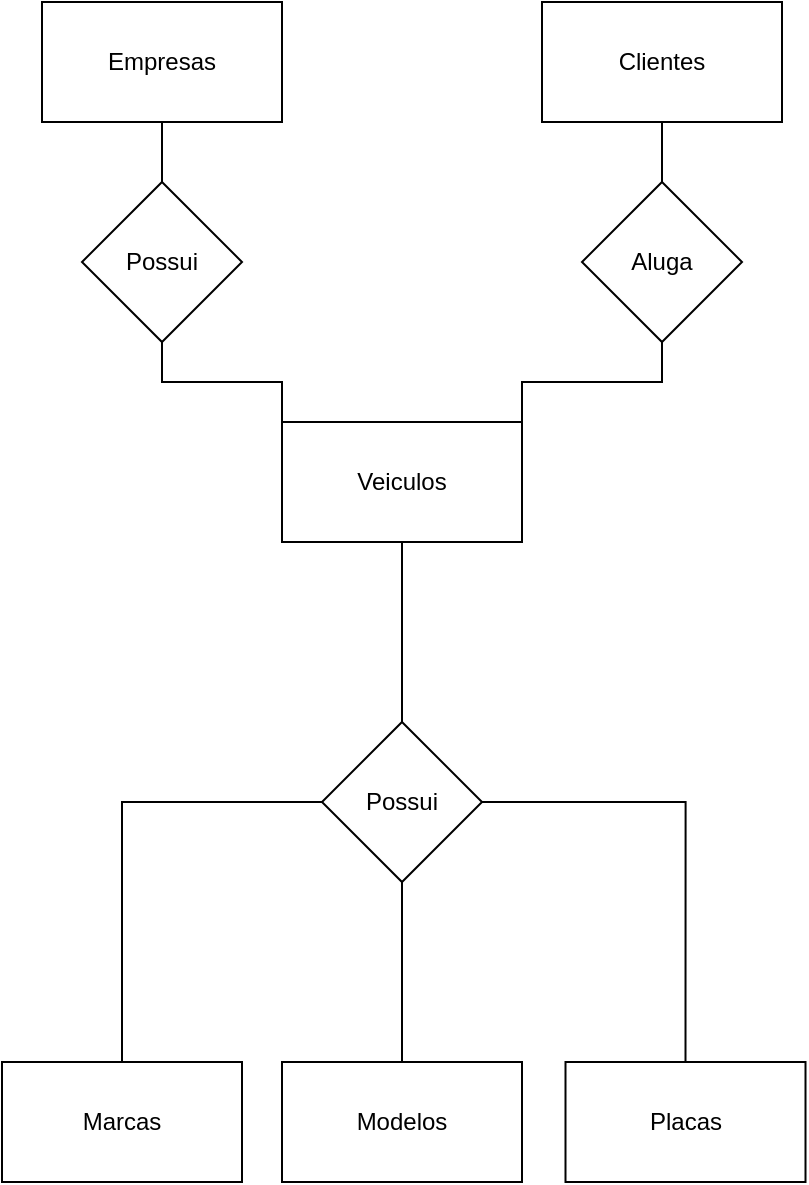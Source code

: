 <mxfile version="14.1.8" type="device"><diagram id="ia8KwywKBiOk0KJCTOvn" name="Página-1"><mxGraphModel dx="460" dy="813" grid="1" gridSize="10" guides="1" tooltips="1" connect="1" arrows="1" fold="1" page="1" pageScale="1" pageWidth="827" pageHeight="1169" math="0" shadow="0"><root><mxCell id="0"/><mxCell id="1" parent="0"/><mxCell id="3TsK45H1S-z47BcT8TSo-10" value="" style="edgeStyle=orthogonalEdgeStyle;rounded=0;orthogonalLoop=1;jettySize=auto;html=1;endArrow=none;endFill=0;" edge="1" parent="1" source="3TsK45H1S-z47BcT8TSo-1" target="3TsK45H1S-z47BcT8TSo-5"><mxGeometry relative="1" as="geometry"/></mxCell><mxCell id="3TsK45H1S-z47BcT8TSo-1" value="Empresas" style="whiteSpace=wrap;html=1;" vertex="1" parent="1"><mxGeometry x="60" y="80" width="120" height="60" as="geometry"/></mxCell><mxCell id="3TsK45H1S-z47BcT8TSo-7" style="edgeStyle=orthogonalEdgeStyle;rounded=0;orthogonalLoop=1;jettySize=auto;html=1;exitX=0;exitY=0;exitDx=0;exitDy=0;endArrow=none;endFill=0;" edge="1" parent="1" source="3TsK45H1S-z47BcT8TSo-2" target="3TsK45H1S-z47BcT8TSo-5"><mxGeometry relative="1" as="geometry"/></mxCell><mxCell id="3TsK45H1S-z47BcT8TSo-8" style="edgeStyle=orthogonalEdgeStyle;rounded=0;orthogonalLoop=1;jettySize=auto;html=1;exitX=1;exitY=0;exitDx=0;exitDy=0;entryX=0.5;entryY=1;entryDx=0;entryDy=0;endArrow=none;endFill=0;" edge="1" parent="1" source="3TsK45H1S-z47BcT8TSo-2" target="3TsK45H1S-z47BcT8TSo-6"><mxGeometry relative="1" as="geometry"/></mxCell><mxCell id="3TsK45H1S-z47BcT8TSo-15" style="edgeStyle=orthogonalEdgeStyle;rounded=0;orthogonalLoop=1;jettySize=auto;html=1;exitX=0.5;exitY=1;exitDx=0;exitDy=0;entryX=0.5;entryY=0;entryDx=0;entryDy=0;endArrow=none;endFill=0;" edge="1" parent="1" source="3TsK45H1S-z47BcT8TSo-2" target="3TsK45H1S-z47BcT8TSo-11"><mxGeometry relative="1" as="geometry"/></mxCell><mxCell id="3TsK45H1S-z47BcT8TSo-2" value="Veiculos" style="whiteSpace=wrap;html=1;" vertex="1" parent="1"><mxGeometry x="180" y="290" width="120" height="60" as="geometry"/></mxCell><mxCell id="3TsK45H1S-z47BcT8TSo-9" value="" style="edgeStyle=orthogonalEdgeStyle;rounded=0;orthogonalLoop=1;jettySize=auto;html=1;endArrow=none;endFill=0;" edge="1" parent="1" source="3TsK45H1S-z47BcT8TSo-3" target="3TsK45H1S-z47BcT8TSo-6"><mxGeometry relative="1" as="geometry"/></mxCell><mxCell id="3TsK45H1S-z47BcT8TSo-3" value="Clientes" style="whiteSpace=wrap;html=1;" vertex="1" parent="1"><mxGeometry x="310" y="80" width="120" height="60" as="geometry"/></mxCell><mxCell id="3TsK45H1S-z47BcT8TSo-5" value="Possui" style="rhombus;whiteSpace=wrap;html=1;" vertex="1" parent="1"><mxGeometry x="80" y="170" width="80" height="80" as="geometry"/></mxCell><mxCell id="3TsK45H1S-z47BcT8TSo-6" value="Aluga" style="rhombus;whiteSpace=wrap;html=1;" vertex="1" parent="1"><mxGeometry x="330" y="170" width="80" height="80" as="geometry"/></mxCell><mxCell id="3TsK45H1S-z47BcT8TSo-16" value="" style="edgeStyle=orthogonalEdgeStyle;rounded=0;orthogonalLoop=1;jettySize=auto;html=1;endArrow=none;endFill=0;" edge="1" parent="1" source="3TsK45H1S-z47BcT8TSo-11" target="3TsK45H1S-z47BcT8TSo-13"><mxGeometry relative="1" as="geometry"/></mxCell><mxCell id="3TsK45H1S-z47BcT8TSo-11" value="Possui" style="rhombus;whiteSpace=wrap;html=1;" vertex="1" parent="1"><mxGeometry x="200" y="440" width="80" height="80" as="geometry"/></mxCell><mxCell id="3TsK45H1S-z47BcT8TSo-17" style="edgeStyle=orthogonalEdgeStyle;rounded=0;orthogonalLoop=1;jettySize=auto;html=1;exitX=0.5;exitY=0;exitDx=0;exitDy=0;entryX=0;entryY=0.5;entryDx=0;entryDy=0;endArrow=none;endFill=0;" edge="1" parent="1" source="3TsK45H1S-z47BcT8TSo-12" target="3TsK45H1S-z47BcT8TSo-11"><mxGeometry relative="1" as="geometry"/></mxCell><mxCell id="3TsK45H1S-z47BcT8TSo-12" value="Marcas" style="whiteSpace=wrap;html=1;" vertex="1" parent="1"><mxGeometry x="40" y="610" width="120" height="60" as="geometry"/></mxCell><mxCell id="3TsK45H1S-z47BcT8TSo-13" value="Modelos" style="whiteSpace=wrap;html=1;" vertex="1" parent="1"><mxGeometry x="180" y="610" width="120" height="60" as="geometry"/></mxCell><mxCell id="3TsK45H1S-z47BcT8TSo-18" style="edgeStyle=orthogonalEdgeStyle;rounded=0;orthogonalLoop=1;jettySize=auto;html=1;exitX=0.5;exitY=0;exitDx=0;exitDy=0;entryX=1;entryY=0.5;entryDx=0;entryDy=0;endArrow=none;endFill=0;" edge="1" parent="1" source="3TsK45H1S-z47BcT8TSo-14" target="3TsK45H1S-z47BcT8TSo-11"><mxGeometry relative="1" as="geometry"/></mxCell><mxCell id="3TsK45H1S-z47BcT8TSo-14" value="Placas" style="whiteSpace=wrap;html=1;" vertex="1" parent="1"><mxGeometry x="321.75" y="610" width="120" height="60" as="geometry"/></mxCell></root></mxGraphModel></diagram></mxfile>